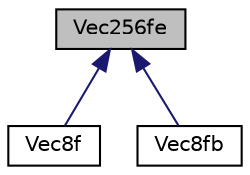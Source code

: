 digraph "Vec256fe"
{
 // LATEX_PDF_SIZE
  edge [fontname="Helvetica",fontsize="10",labelfontname="Helvetica",labelfontsize="10"];
  node [fontname="Helvetica",fontsize="10",shape=record];
  Node1 [label="Vec256fe",height=0.2,width=0.4,color="black", fillcolor="grey75", style="filled", fontcolor="black",tooltip=" "];
  Node1 -> Node2 [dir="back",color="midnightblue",fontsize="10",style="solid",fontname="Helvetica"];
  Node2 [label="Vec8f",height=0.2,width=0.4,color="black", fillcolor="white", style="filled",URL="$classVec8f.html",tooltip=" "];
  Node1 -> Node3 [dir="back",color="midnightblue",fontsize="10",style="solid",fontname="Helvetica"];
  Node3 [label="Vec8fb",height=0.2,width=0.4,color="black", fillcolor="white", style="filled",URL="$classVec8fb.html",tooltip=" "];
}
